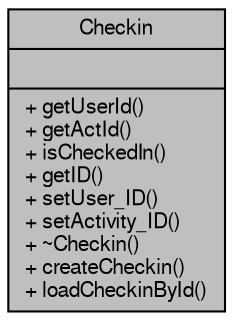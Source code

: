 digraph "Checkin"
{
  edge [fontname="FreeSans",fontsize="10",labelfontname="FreeSans",labelfontsize="10"];
  node [fontname="FreeSans",fontsize="10",shape=record];
  Node1 [label="{Checkin\n||+ getUserId()\l+ getActId()\l+ isCheckedIn()\l+ getID()\l+ setUser_ID()\l+ setActivity_ID()\l+ ~Checkin()\l+ createCheckin()\l+ loadCheckinById()\l}",height=0.2,width=0.4,color="black", fillcolor="grey75", style="filled", fontcolor="black"];
}
